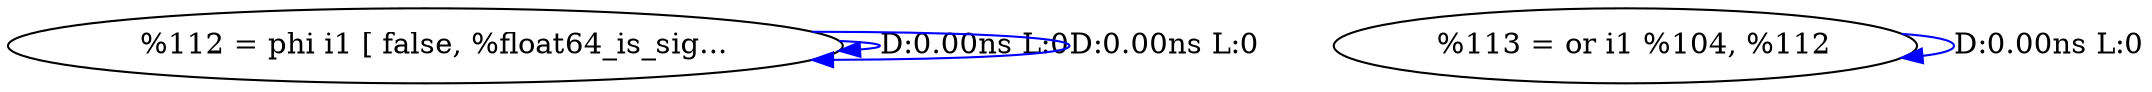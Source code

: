 digraph {
Node0x330ef90[label="  %112 = phi i1 [ false, %float64_is_sig..."];
Node0x330ef90 -> Node0x330ef90[label="D:0.00ns L:0",color=blue];
Node0x330ef90 -> Node0x330ef90[label="D:0.00ns L:0",color=blue];
Node0x330f070[label="  %113 = or i1 %104, %112"];
Node0x330f070 -> Node0x330f070[label="D:0.00ns L:0",color=blue];
}
